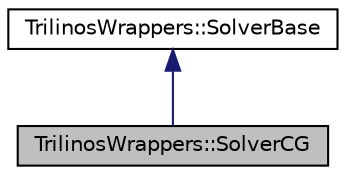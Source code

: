 digraph "TrilinosWrappers::SolverCG"
{
 // LATEX_PDF_SIZE
  edge [fontname="Helvetica",fontsize="10",labelfontname="Helvetica",labelfontsize="10"];
  node [fontname="Helvetica",fontsize="10",shape=record];
  Node1 [label="TrilinosWrappers::SolverCG",height=0.2,width=0.4,color="black", fillcolor="grey75", style="filled", fontcolor="black",tooltip=" "];
  Node2 -> Node1 [dir="back",color="midnightblue",fontsize="10",style="solid",fontname="Helvetica"];
  Node2 [label="TrilinosWrappers::SolverBase",height=0.2,width=0.4,color="black", fillcolor="white", style="filled",URL="$classTrilinosWrappers_1_1SolverBase.html",tooltip=" "];
}
